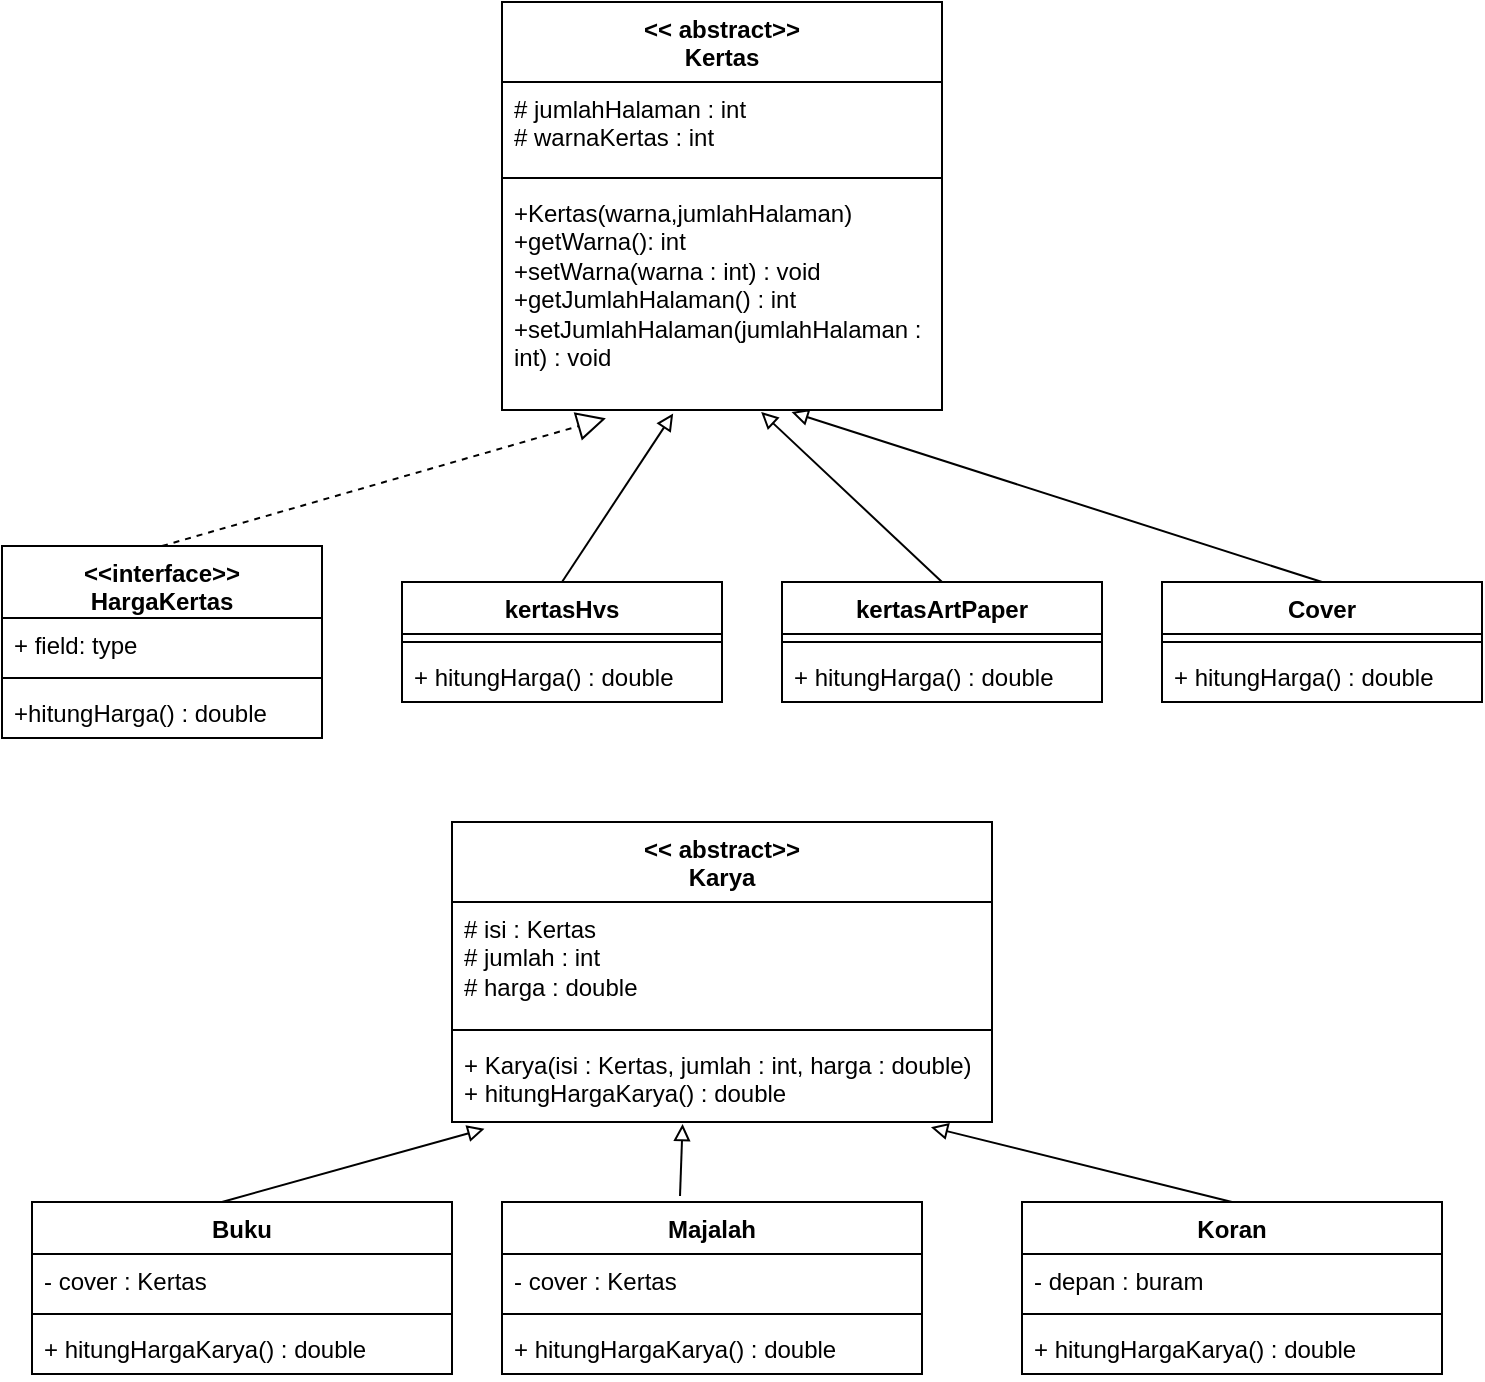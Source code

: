 <mxfile version="27.0.3">
  <diagram name="Halaman-1" id="Q4Wqh7OK5zZIg6h8C2BX">
    <mxGraphModel dx="1042" dy="562" grid="1" gridSize="10" guides="1" tooltips="1" connect="1" arrows="1" fold="1" page="1" pageScale="1" pageWidth="827" pageHeight="1169" math="0" shadow="0">
      <root>
        <mxCell id="0" />
        <mxCell id="1" parent="0" />
        <mxCell id="N6crG546HYXt0qk4R9ez-1" value="&lt;div&gt;&amp;lt;&amp;lt; abstract&amp;gt;&amp;gt;&lt;/div&gt;Kertas" style="swimlane;fontStyle=1;align=center;verticalAlign=top;childLayout=stackLayout;horizontal=1;startSize=40;horizontalStack=0;resizeParent=1;resizeParentMax=0;resizeLast=0;collapsible=1;marginBottom=0;whiteSpace=wrap;html=1;" vertex="1" parent="1">
          <mxGeometry x="330" y="60" width="220" height="204" as="geometry" />
        </mxCell>
        <mxCell id="N6crG546HYXt0qk4R9ez-2" value="# jumlahHalaman : int&lt;div&gt;# warnaKertas : int&lt;/div&gt;" style="text;strokeColor=none;fillColor=none;align=left;verticalAlign=top;spacingLeft=4;spacingRight=4;overflow=hidden;rotatable=0;points=[[0,0.5],[1,0.5]];portConstraint=eastwest;whiteSpace=wrap;html=1;" vertex="1" parent="N6crG546HYXt0qk4R9ez-1">
          <mxGeometry y="40" width="220" height="44" as="geometry" />
        </mxCell>
        <mxCell id="N6crG546HYXt0qk4R9ez-3" value="" style="line;strokeWidth=1;fillColor=none;align=left;verticalAlign=middle;spacingTop=-1;spacingLeft=3;spacingRight=3;rotatable=0;labelPosition=right;points=[];portConstraint=eastwest;strokeColor=inherit;" vertex="1" parent="N6crG546HYXt0qk4R9ez-1">
          <mxGeometry y="84" width="220" height="8" as="geometry" />
        </mxCell>
        <mxCell id="N6crG546HYXt0qk4R9ez-4" value="+Kertas(warna,jumlahHalaman)&lt;div&gt;+getWarna(): int&lt;/div&gt;&lt;div&gt;+setWarna(warna : int) : void&lt;/div&gt;&lt;div&gt;+getJumlahHalaman() : int&lt;/div&gt;&lt;div&gt;+setJumlahHalaman(jumlahHalaman : int) : void&lt;/div&gt;" style="text;strokeColor=none;fillColor=none;align=left;verticalAlign=top;spacingLeft=4;spacingRight=4;overflow=hidden;rotatable=0;points=[[0,0.5],[1,0.5]];portConstraint=eastwest;whiteSpace=wrap;html=1;" vertex="1" parent="N6crG546HYXt0qk4R9ez-1">
          <mxGeometry y="92" width="220" height="112" as="geometry" />
        </mxCell>
        <mxCell id="N6crG546HYXt0qk4R9ez-5" value="&amp;lt;&amp;lt;interface&amp;gt;&amp;gt;&lt;div&gt;HargaKertas&lt;/div&gt;" style="swimlane;fontStyle=1;align=center;verticalAlign=top;childLayout=stackLayout;horizontal=1;startSize=36;horizontalStack=0;resizeParent=1;resizeParentMax=0;resizeLast=0;collapsible=1;marginBottom=0;whiteSpace=wrap;html=1;" vertex="1" parent="1">
          <mxGeometry x="80" y="332" width="160" height="96" as="geometry" />
        </mxCell>
        <mxCell id="N6crG546HYXt0qk4R9ez-6" value="+ field: type" style="text;strokeColor=none;fillColor=none;align=left;verticalAlign=top;spacingLeft=4;spacingRight=4;overflow=hidden;rotatable=0;points=[[0,0.5],[1,0.5]];portConstraint=eastwest;whiteSpace=wrap;html=1;" vertex="1" parent="N6crG546HYXt0qk4R9ez-5">
          <mxGeometry y="36" width="160" height="26" as="geometry" />
        </mxCell>
        <mxCell id="N6crG546HYXt0qk4R9ez-7" value="" style="line;strokeWidth=1;fillColor=none;align=left;verticalAlign=middle;spacingTop=-1;spacingLeft=3;spacingRight=3;rotatable=0;labelPosition=right;points=[];portConstraint=eastwest;strokeColor=inherit;" vertex="1" parent="N6crG546HYXt0qk4R9ez-5">
          <mxGeometry y="62" width="160" height="8" as="geometry" />
        </mxCell>
        <mxCell id="N6crG546HYXt0qk4R9ez-8" value="+hitungHarga() : double&amp;nbsp;" style="text;strokeColor=none;fillColor=none;align=left;verticalAlign=top;spacingLeft=4;spacingRight=4;overflow=hidden;rotatable=0;points=[[0,0.5],[1,0.5]];portConstraint=eastwest;whiteSpace=wrap;html=1;" vertex="1" parent="N6crG546HYXt0qk4R9ez-5">
          <mxGeometry y="70" width="160" height="26" as="geometry" />
        </mxCell>
        <mxCell id="N6crG546HYXt0qk4R9ez-13" value="kertasHvs" style="swimlane;fontStyle=1;align=center;verticalAlign=top;childLayout=stackLayout;horizontal=1;startSize=26;horizontalStack=0;resizeParent=1;resizeParentMax=0;resizeLast=0;collapsible=1;marginBottom=0;whiteSpace=wrap;html=1;" vertex="1" parent="1">
          <mxGeometry x="280" y="350" width="160" height="60" as="geometry" />
        </mxCell>
        <mxCell id="N6crG546HYXt0qk4R9ez-15" value="" style="line;strokeWidth=1;fillColor=none;align=left;verticalAlign=middle;spacingTop=-1;spacingLeft=3;spacingRight=3;rotatable=0;labelPosition=right;points=[];portConstraint=eastwest;strokeColor=inherit;" vertex="1" parent="N6crG546HYXt0qk4R9ez-13">
          <mxGeometry y="26" width="160" height="8" as="geometry" />
        </mxCell>
        <mxCell id="N6crG546HYXt0qk4R9ez-16" value="+ hitungHarga() : double" style="text;strokeColor=none;fillColor=none;align=left;verticalAlign=top;spacingLeft=4;spacingRight=4;overflow=hidden;rotatable=0;points=[[0,0.5],[1,0.5]];portConstraint=eastwest;whiteSpace=wrap;html=1;" vertex="1" parent="N6crG546HYXt0qk4R9ez-13">
          <mxGeometry y="34" width="160" height="26" as="geometry" />
        </mxCell>
        <mxCell id="N6crG546HYXt0qk4R9ez-17" value="kertasArtPaper" style="swimlane;fontStyle=1;align=center;verticalAlign=top;childLayout=stackLayout;horizontal=1;startSize=26;horizontalStack=0;resizeParent=1;resizeParentMax=0;resizeLast=0;collapsible=1;marginBottom=0;whiteSpace=wrap;html=1;" vertex="1" parent="1">
          <mxGeometry x="470" y="350" width="160" height="60" as="geometry" />
        </mxCell>
        <mxCell id="N6crG546HYXt0qk4R9ez-18" value="" style="line;strokeWidth=1;fillColor=none;align=left;verticalAlign=middle;spacingTop=-1;spacingLeft=3;spacingRight=3;rotatable=0;labelPosition=right;points=[];portConstraint=eastwest;strokeColor=inherit;" vertex="1" parent="N6crG546HYXt0qk4R9ez-17">
          <mxGeometry y="26" width="160" height="8" as="geometry" />
        </mxCell>
        <mxCell id="N6crG546HYXt0qk4R9ez-19" value="+ hitungHarga() : double" style="text;strokeColor=none;fillColor=none;align=left;verticalAlign=top;spacingLeft=4;spacingRight=4;overflow=hidden;rotatable=0;points=[[0,0.5],[1,0.5]];portConstraint=eastwest;whiteSpace=wrap;html=1;" vertex="1" parent="N6crG546HYXt0qk4R9ez-17">
          <mxGeometry y="34" width="160" height="26" as="geometry" />
        </mxCell>
        <mxCell id="N6crG546HYXt0qk4R9ez-20" value="Cover" style="swimlane;fontStyle=1;align=center;verticalAlign=top;childLayout=stackLayout;horizontal=1;startSize=26;horizontalStack=0;resizeParent=1;resizeParentMax=0;resizeLast=0;collapsible=1;marginBottom=0;whiteSpace=wrap;html=1;" vertex="1" parent="1">
          <mxGeometry x="660" y="350" width="160" height="60" as="geometry" />
        </mxCell>
        <mxCell id="N6crG546HYXt0qk4R9ez-21" value="" style="line;strokeWidth=1;fillColor=none;align=left;verticalAlign=middle;spacingTop=-1;spacingLeft=3;spacingRight=3;rotatable=0;labelPosition=right;points=[];portConstraint=eastwest;strokeColor=inherit;" vertex="1" parent="N6crG546HYXt0qk4R9ez-20">
          <mxGeometry y="26" width="160" height="8" as="geometry" />
        </mxCell>
        <mxCell id="N6crG546HYXt0qk4R9ez-22" value="+ hitungHarga() : double" style="text;strokeColor=none;fillColor=none;align=left;verticalAlign=top;spacingLeft=4;spacingRight=4;overflow=hidden;rotatable=0;points=[[0,0.5],[1,0.5]];portConstraint=eastwest;whiteSpace=wrap;html=1;" vertex="1" parent="N6crG546HYXt0qk4R9ez-20">
          <mxGeometry y="34" width="160" height="26" as="geometry" />
        </mxCell>
        <mxCell id="N6crG546HYXt0qk4R9ez-33" value="" style="endArrow=block;html=1;rounded=0;endFill=0;exitX=0.5;exitY=0;exitDx=0;exitDy=0;entryX=0.658;entryY=1.009;entryDx=0;entryDy=0;entryPerimeter=0;" edge="1" parent="1" source="N6crG546HYXt0qk4R9ez-20" target="N6crG546HYXt0qk4R9ez-4">
          <mxGeometry width="50" height="50" relative="1" as="geometry">
            <mxPoint x="390" y="310" as="sourcePoint" />
            <mxPoint x="440" y="260" as="targetPoint" />
          </mxGeometry>
        </mxCell>
        <mxCell id="N6crG546HYXt0qk4R9ez-34" value="" style="endArrow=block;html=1;rounded=0;endFill=0;exitX=0.5;exitY=0;exitDx=0;exitDy=0;entryX=0.589;entryY=1.009;entryDx=0;entryDy=0;entryPerimeter=0;" edge="1" parent="1" source="N6crG546HYXt0qk4R9ez-17" target="N6crG546HYXt0qk4R9ez-4">
          <mxGeometry width="50" height="50" relative="1" as="geometry">
            <mxPoint x="750" y="360" as="sourcePoint" />
            <mxPoint x="450" y="270" as="targetPoint" />
          </mxGeometry>
        </mxCell>
        <mxCell id="N6crG546HYXt0qk4R9ez-35" value="" style="endArrow=block;html=1;rounded=0;endFill=0;exitX=0.5;exitY=0;exitDx=0;exitDy=0;entryX=0.389;entryY=1.016;entryDx=0;entryDy=0;entryPerimeter=0;" edge="1" parent="1" source="N6crG546HYXt0qk4R9ez-13" target="N6crG546HYXt0qk4R9ez-4">
          <mxGeometry width="50" height="50" relative="1" as="geometry">
            <mxPoint x="560" y="360" as="sourcePoint" />
            <mxPoint x="454" y="277" as="targetPoint" />
          </mxGeometry>
        </mxCell>
        <mxCell id="N6crG546HYXt0qk4R9ez-37" value="" style="endArrow=block;dashed=1;endFill=0;endSize=12;html=1;rounded=0;exitX=0.5;exitY=0;exitDx=0;exitDy=0;entryX=0.236;entryY=1.037;entryDx=0;entryDy=0;entryPerimeter=0;" edge="1" parent="1" source="N6crG546HYXt0qk4R9ez-5" target="N6crG546HYXt0qk4R9ez-4">
          <mxGeometry width="160" relative="1" as="geometry">
            <mxPoint x="330" y="290" as="sourcePoint" />
            <mxPoint x="490" y="290" as="targetPoint" />
          </mxGeometry>
        </mxCell>
        <mxCell id="N6crG546HYXt0qk4R9ez-38" value="&amp;lt;&amp;lt; abstract&amp;gt;&amp;gt;&lt;div&gt;Karya&lt;/div&gt;" style="swimlane;fontStyle=1;align=center;verticalAlign=top;childLayout=stackLayout;horizontal=1;startSize=40;horizontalStack=0;resizeParent=1;resizeParentMax=0;resizeLast=0;collapsible=1;marginBottom=0;whiteSpace=wrap;html=1;" vertex="1" parent="1">
          <mxGeometry x="305" y="470" width="270" height="150" as="geometry" />
        </mxCell>
        <mxCell id="N6crG546HYXt0qk4R9ez-39" value="# isi : Kertas&lt;div&gt;# jumlah : int&lt;/div&gt;&lt;div&gt;# harga : double&lt;/div&gt;" style="text;strokeColor=none;fillColor=none;align=left;verticalAlign=top;spacingLeft=4;spacingRight=4;overflow=hidden;rotatable=0;points=[[0,0.5],[1,0.5]];portConstraint=eastwest;whiteSpace=wrap;html=1;" vertex="1" parent="N6crG546HYXt0qk4R9ez-38">
          <mxGeometry y="40" width="270" height="60" as="geometry" />
        </mxCell>
        <mxCell id="N6crG546HYXt0qk4R9ez-40" value="" style="line;strokeWidth=1;fillColor=none;align=left;verticalAlign=middle;spacingTop=-1;spacingLeft=3;spacingRight=3;rotatable=0;labelPosition=right;points=[];portConstraint=eastwest;strokeColor=inherit;" vertex="1" parent="N6crG546HYXt0qk4R9ez-38">
          <mxGeometry y="100" width="270" height="8" as="geometry" />
        </mxCell>
        <mxCell id="N6crG546HYXt0qk4R9ez-41" value="+ Karya(isi : Kertas, jumlah : int, harga : double)&lt;div&gt;+ hitungHargaKarya() : double&lt;/div&gt;" style="text;strokeColor=none;fillColor=none;align=left;verticalAlign=top;spacingLeft=4;spacingRight=4;overflow=hidden;rotatable=0;points=[[0,0.5],[1,0.5]];portConstraint=eastwest;whiteSpace=wrap;html=1;" vertex="1" parent="N6crG546HYXt0qk4R9ez-38">
          <mxGeometry y="108" width="270" height="42" as="geometry" />
        </mxCell>
        <mxCell id="N6crG546HYXt0qk4R9ez-47" value="Buku" style="swimlane;fontStyle=1;align=center;verticalAlign=top;childLayout=stackLayout;horizontal=1;startSize=26;horizontalStack=0;resizeParent=1;resizeParentMax=0;resizeLast=0;collapsible=1;marginBottom=0;whiteSpace=wrap;html=1;" vertex="1" parent="1">
          <mxGeometry x="95" y="660" width="210" height="86" as="geometry" />
        </mxCell>
        <mxCell id="N6crG546HYXt0qk4R9ez-48" value="- cover : Kertas" style="text;strokeColor=none;fillColor=none;align=left;verticalAlign=top;spacingLeft=4;spacingRight=4;overflow=hidden;rotatable=0;points=[[0,0.5],[1,0.5]];portConstraint=eastwest;whiteSpace=wrap;html=1;" vertex="1" parent="N6crG546HYXt0qk4R9ez-47">
          <mxGeometry y="26" width="210" height="26" as="geometry" />
        </mxCell>
        <mxCell id="N6crG546HYXt0qk4R9ez-49" value="" style="line;strokeWidth=1;fillColor=none;align=left;verticalAlign=middle;spacingTop=-1;spacingLeft=3;spacingRight=3;rotatable=0;labelPosition=right;points=[];portConstraint=eastwest;strokeColor=inherit;" vertex="1" parent="N6crG546HYXt0qk4R9ez-47">
          <mxGeometry y="52" width="210" height="8" as="geometry" />
        </mxCell>
        <mxCell id="N6crG546HYXt0qk4R9ez-50" value="+ hitungHargaKarya() : double" style="text;strokeColor=none;fillColor=none;align=left;verticalAlign=top;spacingLeft=4;spacingRight=4;overflow=hidden;rotatable=0;points=[[0,0.5],[1,0.5]];portConstraint=eastwest;whiteSpace=wrap;html=1;" vertex="1" parent="N6crG546HYXt0qk4R9ez-47">
          <mxGeometry y="60" width="210" height="26" as="geometry" />
        </mxCell>
        <mxCell id="N6crG546HYXt0qk4R9ez-51" value="Majalah" style="swimlane;fontStyle=1;align=center;verticalAlign=top;childLayout=stackLayout;horizontal=1;startSize=26;horizontalStack=0;resizeParent=1;resizeParentMax=0;resizeLast=0;collapsible=1;marginBottom=0;whiteSpace=wrap;html=1;" vertex="1" parent="1">
          <mxGeometry x="330" y="660" width="210" height="86" as="geometry" />
        </mxCell>
        <mxCell id="N6crG546HYXt0qk4R9ez-52" value="- cover : Kertas" style="text;strokeColor=none;fillColor=none;align=left;verticalAlign=top;spacingLeft=4;spacingRight=4;overflow=hidden;rotatable=0;points=[[0,0.5],[1,0.5]];portConstraint=eastwest;whiteSpace=wrap;html=1;" vertex="1" parent="N6crG546HYXt0qk4R9ez-51">
          <mxGeometry y="26" width="210" height="26" as="geometry" />
        </mxCell>
        <mxCell id="N6crG546HYXt0qk4R9ez-53" value="" style="line;strokeWidth=1;fillColor=none;align=left;verticalAlign=middle;spacingTop=-1;spacingLeft=3;spacingRight=3;rotatable=0;labelPosition=right;points=[];portConstraint=eastwest;strokeColor=inherit;" vertex="1" parent="N6crG546HYXt0qk4R9ez-51">
          <mxGeometry y="52" width="210" height="8" as="geometry" />
        </mxCell>
        <mxCell id="N6crG546HYXt0qk4R9ez-54" value="+ hitungHargaKarya() : double" style="text;strokeColor=none;fillColor=none;align=left;verticalAlign=top;spacingLeft=4;spacingRight=4;overflow=hidden;rotatable=0;points=[[0,0.5],[1,0.5]];portConstraint=eastwest;whiteSpace=wrap;html=1;" vertex="1" parent="N6crG546HYXt0qk4R9ez-51">
          <mxGeometry y="60" width="210" height="26" as="geometry" />
        </mxCell>
        <mxCell id="N6crG546HYXt0qk4R9ez-55" value="Koran" style="swimlane;fontStyle=1;align=center;verticalAlign=top;childLayout=stackLayout;horizontal=1;startSize=26;horizontalStack=0;resizeParent=1;resizeParentMax=0;resizeLast=0;collapsible=1;marginBottom=0;whiteSpace=wrap;html=1;" vertex="1" parent="1">
          <mxGeometry x="590" y="660" width="210" height="86" as="geometry" />
        </mxCell>
        <mxCell id="N6crG546HYXt0qk4R9ez-56" value="- depan : buram" style="text;strokeColor=none;fillColor=none;align=left;verticalAlign=top;spacingLeft=4;spacingRight=4;overflow=hidden;rotatable=0;points=[[0,0.5],[1,0.5]];portConstraint=eastwest;whiteSpace=wrap;html=1;" vertex="1" parent="N6crG546HYXt0qk4R9ez-55">
          <mxGeometry y="26" width="210" height="26" as="geometry" />
        </mxCell>
        <mxCell id="N6crG546HYXt0qk4R9ez-57" value="" style="line;strokeWidth=1;fillColor=none;align=left;verticalAlign=middle;spacingTop=-1;spacingLeft=3;spacingRight=3;rotatable=0;labelPosition=right;points=[];portConstraint=eastwest;strokeColor=inherit;" vertex="1" parent="N6crG546HYXt0qk4R9ez-55">
          <mxGeometry y="52" width="210" height="8" as="geometry" />
        </mxCell>
        <mxCell id="N6crG546HYXt0qk4R9ez-58" value="+ hitungHargaKarya() : double" style="text;strokeColor=none;fillColor=none;align=left;verticalAlign=top;spacingLeft=4;spacingRight=4;overflow=hidden;rotatable=0;points=[[0,0.5],[1,0.5]];portConstraint=eastwest;whiteSpace=wrap;html=1;" vertex="1" parent="N6crG546HYXt0qk4R9ez-55">
          <mxGeometry y="60" width="210" height="26" as="geometry" />
        </mxCell>
        <mxCell id="N6crG546HYXt0qk4R9ez-59" value="" style="endArrow=block;html=1;rounded=0;endFill=0;exitX=0.5;exitY=0;exitDx=0;exitDy=0;entryX=0.06;entryY=1.081;entryDx=0;entryDy=0;entryPerimeter=0;" edge="1" parent="1" target="N6crG546HYXt0qk4R9ez-41">
          <mxGeometry width="50" height="50" relative="1" as="geometry">
            <mxPoint x="190" y="660" as="sourcePoint" />
            <mxPoint x="246" y="576" as="targetPoint" />
          </mxGeometry>
        </mxCell>
        <mxCell id="N6crG546HYXt0qk4R9ez-60" value="" style="endArrow=block;html=1;rounded=0;endFill=0;exitX=0.5;exitY=0;exitDx=0;exitDy=0;entryX=0.427;entryY=1.024;entryDx=0;entryDy=0;entryPerimeter=0;" edge="1" parent="1" target="N6crG546HYXt0qk4R9ez-41">
          <mxGeometry width="50" height="50" relative="1" as="geometry">
            <mxPoint x="419" y="657" as="sourcePoint" />
            <mxPoint x="550" y="600" as="targetPoint" />
          </mxGeometry>
        </mxCell>
        <mxCell id="N6crG546HYXt0qk4R9ez-61" value="" style="endArrow=block;html=1;rounded=0;endFill=0;entryX=0.887;entryY=1.062;entryDx=0;entryDy=0;entryPerimeter=0;exitX=0.5;exitY=0;exitDx=0;exitDy=0;" edge="1" parent="1" source="N6crG546HYXt0qk4R9ez-55" target="N6crG546HYXt0qk4R9ez-41">
          <mxGeometry width="50" height="50" relative="1" as="geometry">
            <mxPoint x="690" y="650" as="sourcePoint" />
            <mxPoint x="741" y="600" as="targetPoint" />
          </mxGeometry>
        </mxCell>
      </root>
    </mxGraphModel>
  </diagram>
</mxfile>
